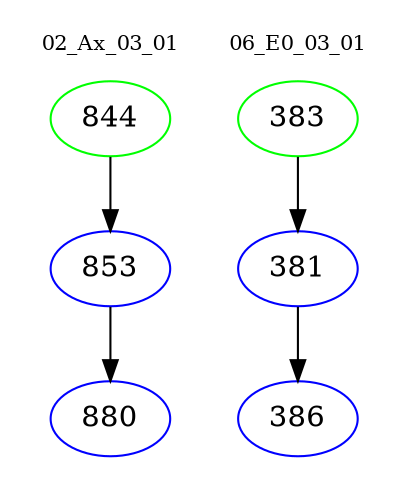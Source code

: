 digraph{
subgraph cluster_0 {
color = white
label = "02_Ax_03_01";
fontsize=10;
T0_844 [label="844", color="green"]
T0_844 -> T0_853 [color="black"]
T0_853 [label="853", color="blue"]
T0_853 -> T0_880 [color="black"]
T0_880 [label="880", color="blue"]
}
subgraph cluster_1 {
color = white
label = "06_E0_03_01";
fontsize=10;
T1_383 [label="383", color="green"]
T1_383 -> T1_381 [color="black"]
T1_381 [label="381", color="blue"]
T1_381 -> T1_386 [color="black"]
T1_386 [label="386", color="blue"]
}
}
